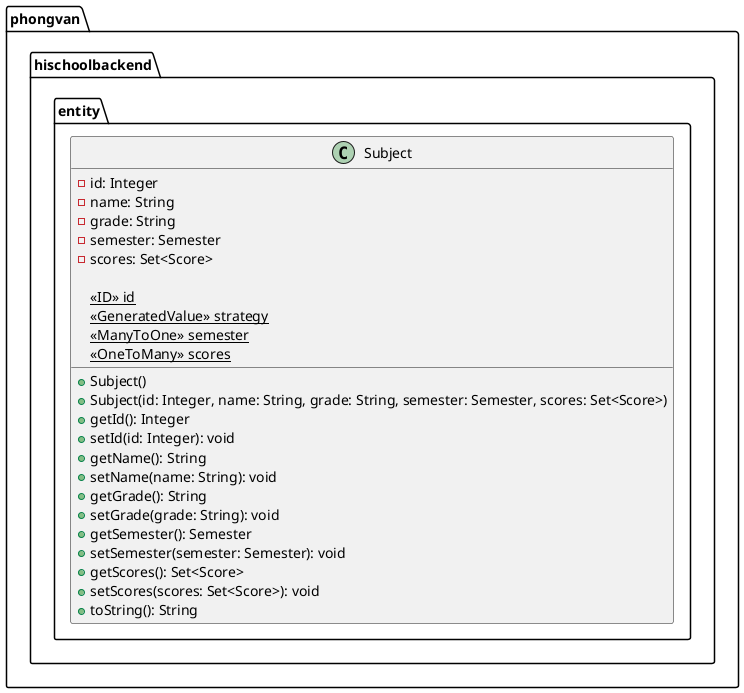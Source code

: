 @startuml

package phongvan.hischoolbackend.entity {
    class Subject {
        - id: Integer
        - name: String
        - grade: String
        - semester: Semester
        - scores: Set<Score>

        {static} <<ID>> id
        {static} <<GeneratedValue>> strategy
        {static} <<ManyToOne>> semester
        {static} <<OneToMany>> scores

        + Subject()
        + Subject(id: Integer, name: String, grade: String, semester: Semester, scores: Set<Score>)
        + getId(): Integer
        + setId(id: Integer): void
        + getName(): String
        + setName(name: String): void
        + getGrade(): String
        + setGrade(grade: String): void
        + getSemester(): Semester
        + setSemester(semester: Semester): void
        + getScores(): Set<Score>
        + setScores(scores: Set<Score>): void
        + toString(): String
    }
}

@enduml
